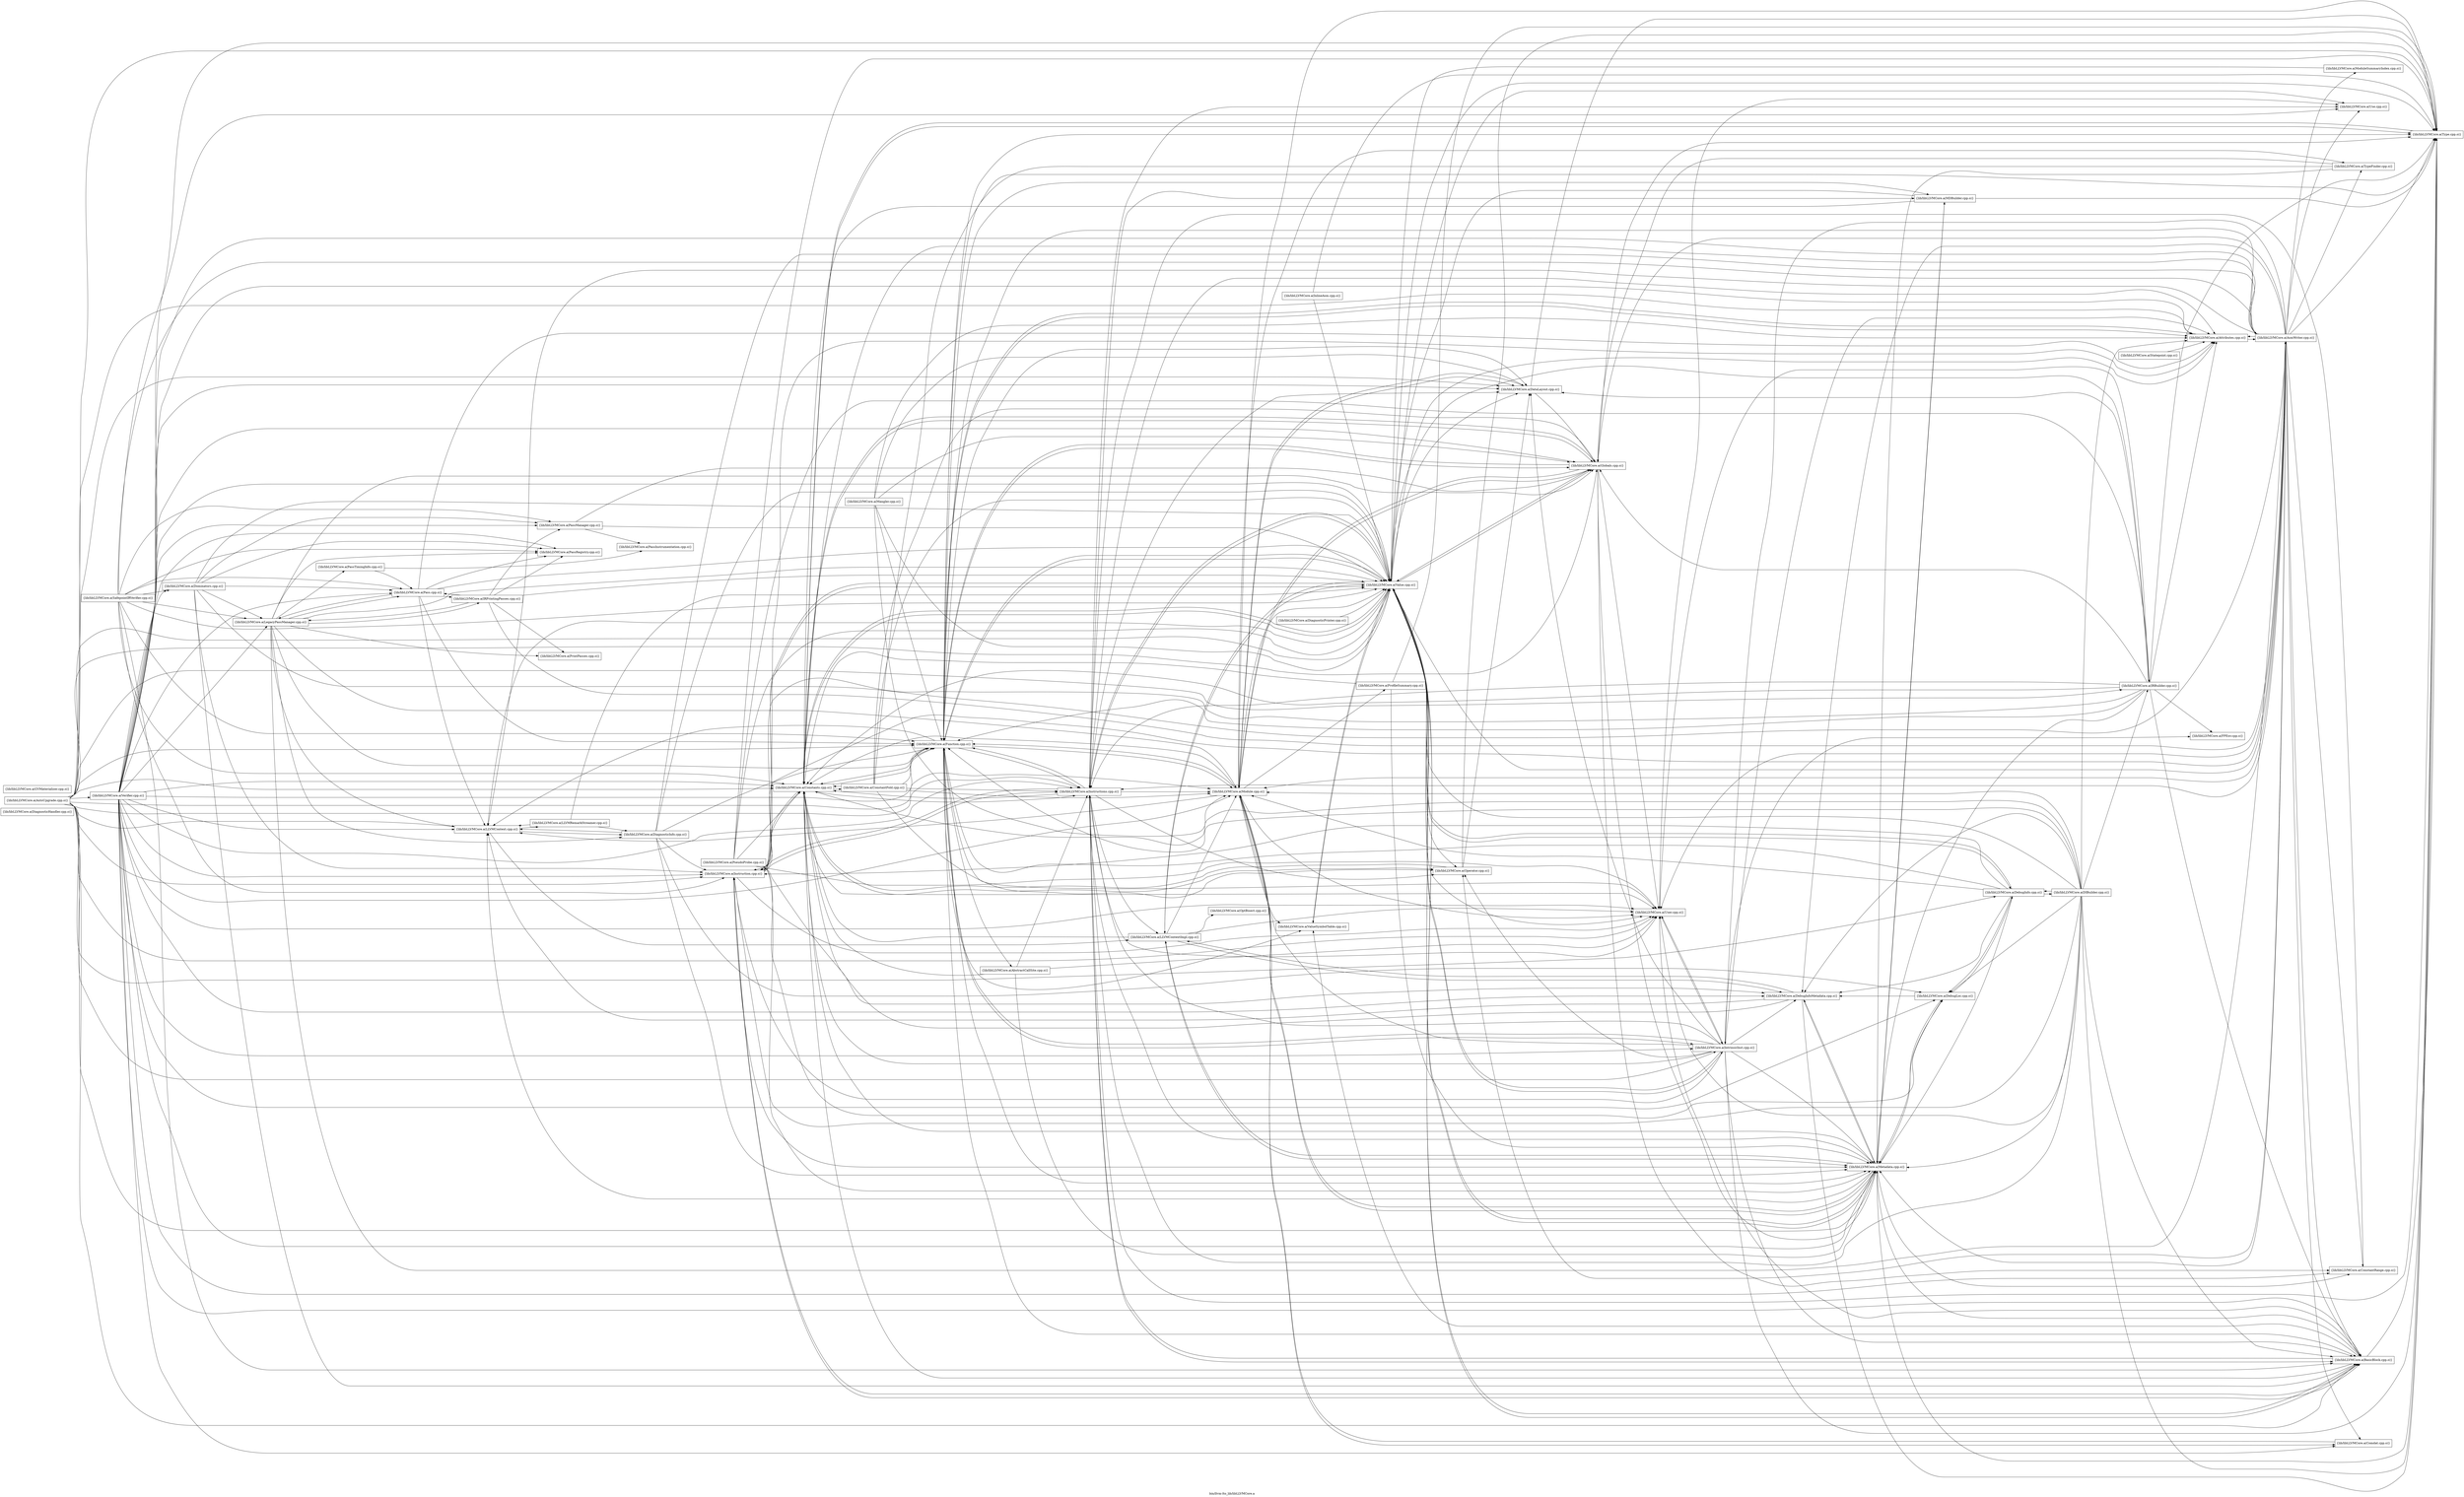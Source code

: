 digraph "bin/llvm-lto_lib/libLLVMCore.a" {
	label="bin/llvm-lto_lib/libLLVMCore.a";
	rankdir=LR;

	Node0x5562627dfb78 [shape=record,shape=box,group=0,label="{lib/libLLVMCore.a(DiagnosticHandler.cpp.o)}"];
	Node0x5562627ccb68 [shape=record,shape=box,group=0,label="{lib/libLLVMCore.a(LLVMContext.cpp.o)}"];
	Node0x5562627ccb68 -> Node0x5562627df308;
	Node0x5562627ccb68 -> Node0x5562627cba88;
	Node0x5562627ccb68 -> Node0x5562627c3e28;
	Node0x5562627e35e8 [shape=record,shape=box,group=0,label="{lib/libLLVMCore.a(Module.cpp.o)}"];
	Node0x5562627e35e8 -> Node0x5562627e3ea8;
	Node0x5562627e35e8 -> Node0x5562627e2648;
	Node0x5562627e35e8 -> Node0x5562627e62e8;
	Node0x5562627e35e8 -> Node0x5562627ddbe8;
	Node0x5562627e35e8 -> Node0x5562627d2d88;
	Node0x5562627e35e8 -> Node0x5562627ccb68;
	Node0x5562627e35e8 -> Node0x5562627e42b8;
	Node0x5562627e35e8 -> Node0x5562627d0308;
	Node0x5562627e35e8 -> Node0x5562627d0588;
	Node0x5562627e35e8 -> Node0x5562627cfea8;
	Node0x5562627e35e8 -> Node0x5562627ce4b8;
	Node0x5562627e35e8 -> Node0x5562627d5f38;
	Node0x5562627e35e8 -> Node0x5562627d6b68;
	Node0x5562627d63e8 [shape=record,shape=box,group=0,label="{lib/libLLVMCore.a(Verifier.cpp.o)}"];
	Node0x5562627d63e8 -> Node0x5562627dde18;
	Node0x5562627d63e8 -> Node0x5562627c3b08;
	Node0x5562627d63e8 -> Node0x5562627e3778;
	Node0x5562627d63e8 -> Node0x5562627e3ea8;
	Node0x5562627d63e8 -> Node0x5562627e4678;
	Node0x5562627d63e8 -> Node0x5562627e2648;
	Node0x5562627d63e8 -> Node0x5562627e62e8;
	Node0x5562627d63e8 -> Node0x5562627e1518;
	Node0x5562627d63e8 -> Node0x5562627e0ca8;
	Node0x5562627d63e8 -> Node0x5562627dee58;
	Node0x5562627d63e8 -> Node0x5562627ddbe8;
	Node0x5562627d63e8 -> Node0x5562627d2d88;
	Node0x5562627d63e8 -> Node0x5562627d0448;
	Node0x5562627d63e8 -> Node0x5562627cf818;
	Node0x5562627d63e8 -> Node0x5562627cff98;
	Node0x5562627d63e8 -> Node0x5562627ccb68;
	Node0x5562627d63e8 -> Node0x5562627c2398;
	Node0x5562627d63e8 -> Node0x5562627e42b8;
	Node0x5562627d63e8 -> Node0x5562627e35e8;
	Node0x5562627d63e8 -> Node0x5562627e6978;
	Node0x5562627d63e8 -> Node0x5562627cde28;
	Node0x5562627d63e8 -> Node0x5562627cd798;
	Node0x5562627d63e8 -> Node0x5562627d0588;
	Node0x5562627d63e8 -> Node0x5562627ce4b8;
	Node0x5562627d63e8 -> Node0x5562627d5f38;
	Node0x5562627c2398 [shape=record,shape=box,group=0,label="{lib/libLLVMCore.a(LegacyPassManager.cpp.o)}"];
	Node0x5562627c2398 -> Node0x5562627dde18;
	Node0x5562627c2398 -> Node0x5562627df308;
	Node0x5562627c2398 -> Node0x5562627ddbe8;
	Node0x5562627c2398 -> Node0x5562627d2d88;
	Node0x5562627c2398 -> Node0x5562627cf4a8;
	Node0x5562627c2398 -> Node0x5562627ccb68;
	Node0x5562627c2398 -> Node0x5562627e35e8;
	Node0x5562627c2398 -> Node0x5562627e6978;
	Node0x5562627c2398 -> Node0x5562627cd798;
	Node0x5562627c2398 -> Node0x5562627cca28;
	Node0x5562627c2398 -> Node0x5562627cbe48;
	Node0x5562627c2398 -> Node0x5562627d5f38;
	Node0x5562627e6978 [shape=record,shape=box,group=0,label="{lib/libLLVMCore.a(Pass.cpp.o)}"];
	Node0x5562627e6978 -> Node0x5562627c3b08;
	Node0x5562627e6978 -> Node0x5562627ddbe8;
	Node0x5562627e6978 -> Node0x5562627cf4a8;
	Node0x5562627e6978 -> Node0x5562627ccb68;
	Node0x5562627e6978 -> Node0x5562627c2398;
	Node0x5562627e6978 -> Node0x5562627cd798;
	Node0x5562627e6978 -> Node0x5562627d5f38;
	Node0x5562627d5f38 [shape=record,shape=box,group=0,label="{lib/libLLVMCore.a(Value.cpp.o)}"];
	Node0x5562627d5f38 -> Node0x5562627c3b08;
	Node0x5562627d5f38 -> Node0x5562627e3778;
	Node0x5562627d5f38 -> Node0x5562627e2648;
	Node0x5562627d5f38 -> Node0x5562627e62e8;
	Node0x5562627d5f38 -> Node0x5562627e6ab8;
	Node0x5562627d5f38 -> Node0x5562627ddbe8;
	Node0x5562627d5f38 -> Node0x5562627d2d88;
	Node0x5562627d5f38 -> Node0x5562627d0448;
	Node0x5562627d5f38 -> Node0x5562627cf818;
	Node0x5562627d5f38 -> Node0x5562627cff98;
	Node0x5562627d5f38 -> Node0x5562627ccb68;
	Node0x5562627d5f38 -> Node0x5562627cba88;
	Node0x5562627d5f38 -> Node0x5562627e42b8;
	Node0x5562627d5f38 -> Node0x5562627e31d8;
	Node0x5562627d5f38 -> Node0x5562627d0588;
	Node0x5562627d5f38 -> Node0x5562627cebe8;
	Node0x5562627d5f38 -> Node0x5562627ce4b8;
	Node0x5562627d5f38 -> Node0x5562627d6b68;
	Node0x5562627c3b08 [shape=record,shape=box,group=0,label="{lib/libLLVMCore.a(Attributes.cpp.o)}"];
	Node0x5562627c3b08 -> Node0x5562627dde18;
	Node0x5562627c3b08 -> Node0x5562627ddbe8;
	Node0x5562627e2648 [shape=record,shape=box,group=0,label="{lib/libLLVMCore.a(Constants.cpp.o)}"];
	Node0x5562627e2648 -> Node0x5562627e2e18;
	Node0x5562627e2648 -> Node0x5562627ddbe8;
	Node0x5562627e2648 -> Node0x5562627d2d88;
	Node0x5562627e2648 -> Node0x5562627d0448;
	Node0x5562627e2648 -> Node0x5562627cf818;
	Node0x5562627e2648 -> Node0x5562627e31d8;
	Node0x5562627e2648 -> Node0x5562627d0588;
	Node0x5562627e2648 -> Node0x5562627ce4b8;
	Node0x5562627e2648 -> Node0x5562627d5f38;
	Node0x5562627c2848 [shape=record,shape=box,group=0,label="{lib/libLLVMCore.a(Mangler.cpp.o)}"];
	Node0x5562627c2848 -> Node0x5562627c3b08;
	Node0x5562627c2848 -> Node0x5562627e62e8;
	Node0x5562627c2848 -> Node0x5562627ddbe8;
	Node0x5562627c2848 -> Node0x5562627d2d88;
	Node0x5562627c2848 -> Node0x5562627e35e8;
	Node0x5562627c2848 -> Node0x5562627d5f38;
	Node0x5562627e42b8 [shape=record,shape=box,group=0,label="{lib/libLLVMCore.a(Metadata.cpp.o)}"];
	Node0x5562627e42b8 -> Node0x5562627e4678;
	Node0x5562627e42b8 -> Node0x5562627e2648;
	Node0x5562627e42b8 -> Node0x5562627e1518;
	Node0x5562627e42b8 -> Node0x5562627e0ca8;
	Node0x5562627e42b8 -> Node0x5562627ccb68;
	Node0x5562627e42b8 -> Node0x5562627cba88;
	Node0x5562627e42b8 -> Node0x5562627c1c18;
	Node0x5562627e42b8 -> Node0x5562627e35e8;
	Node0x5562627e42b8 -> Node0x5562627d0588;
	Node0x5562627e42b8 -> Node0x5562627d5f38;
	Node0x5562627e62e8 [shape=record,shape=box,group=0,label="{lib/libLLVMCore.a(DataLayout.cpp.o)}"];
	Node0x5562627e62e8 -> Node0x5562627d2d88;
	Node0x5562627e62e8 -> Node0x5562627e35e8;
	Node0x5562627e62e8 -> Node0x5562627d0588;
	Node0x5562627df308 [shape=record,shape=box,group=0,label="{lib/libLLVMCore.a(DiagnosticInfo.cpp.o)}"];
	Node0x5562627df308 -> Node0x5562627dde18;
	Node0x5562627df308 -> Node0x5562627e0ca8;
	Node0x5562627df308 -> Node0x5562627ddbe8;
	Node0x5562627df308 -> Node0x5562627d0448;
	Node0x5562627df308 -> Node0x5562627ccb68;
	Node0x5562627df308 -> Node0x5562627e42b8;
	Node0x5562627df308 -> Node0x5562627d5f38;
	Node0x5562627ddbe8 [shape=record,shape=box,group=0,label="{lib/libLLVMCore.a(Function.cpp.o)}"];
	Node0x5562627ddbe8 -> Node0x5562627c3b08;
	Node0x5562627ddbe8 -> Node0x5562627e3778;
	Node0x5562627ddbe8 -> Node0x5562627e2648;
	Node0x5562627ddbe8 -> Node0x5562627e62e8;
	Node0x5562627ddbe8 -> Node0x5562627dd4b8;
	Node0x5562627ddbe8 -> Node0x5562627d2d88;
	Node0x5562627ddbe8 -> Node0x5562627cf818;
	Node0x5562627ddbe8 -> Node0x5562627cff98;
	Node0x5562627ddbe8 -> Node0x5562627ccb68;
	Node0x5562627ddbe8 -> Node0x5562627c1c18;
	Node0x5562627ddbe8 -> Node0x5562627e42b8;
	Node0x5562627ddbe8 -> Node0x5562627e35e8;
	Node0x5562627ddbe8 -> Node0x5562627d0588;
	Node0x5562627ddbe8 -> Node0x5562627ce4b8;
	Node0x5562627ddbe8 -> Node0x5562627d5f38;
	Node0x5562627ddbe8 -> Node0x5562627d6b68;
	Node0x5562627d2d88 [shape=record,shape=box,group=0,label="{lib/libLLVMCore.a(Globals.cpp.o)}"];
	Node0x5562627d2d88 -> Node0x5562627e4678;
	Node0x5562627d2d88 -> Node0x5562627e2648;
	Node0x5562627d2d88 -> Node0x5562627ddbe8;
	Node0x5562627d2d88 -> Node0x5562627e42b8;
	Node0x5562627d2d88 -> Node0x5562627e35e8;
	Node0x5562627d2d88 -> Node0x5562627d0588;
	Node0x5562627d2d88 -> Node0x5562627ce4b8;
	Node0x5562627d2d88 -> Node0x5562627d5f38;
	Node0x5562627d2158 [shape=record,shape=box,group=0,label="{lib/libLLVMCore.a(IRBuilder.cpp.o)}"];
	Node0x5562627d2158 -> Node0x5562627c3b08;
	Node0x5562627d2158 -> Node0x5562627e3778;
	Node0x5562627d2158 -> Node0x5562627e2648;
	Node0x5562627d2158 -> Node0x5562627e62e8;
	Node0x5562627d2158 -> Node0x5562627ddbe8;
	Node0x5562627d2158 -> Node0x5562627d2d88;
	Node0x5562627d2158 -> Node0x5562627ced28;
	Node0x5562627d2158 -> Node0x5562627d0448;
	Node0x5562627d2158 -> Node0x5562627cf818;
	Node0x5562627d2158 -> Node0x5562627e42b8;
	Node0x5562627d2158 -> Node0x5562627d0588;
	Node0x5562627d2158 -> Node0x5562627ce4b8;
	Node0x5562627d2158 -> Node0x5562627d5f38;
	Node0x5562627ce878 [shape=record,shape=box,group=0,label="{lib/libLLVMCore.a(InlineAsm.cpp.o)}"];
	Node0x5562627ce878 -> Node0x5562627d0588;
	Node0x5562627ce878 -> Node0x5562627d5f38;
	Node0x5562627d0448 [shape=record,shape=box,group=0,label="{lib/libLLVMCore.a(Instruction.cpp.o)}"];
	Node0x5562627d0448 -> Node0x5562627c3b08;
	Node0x5562627d0448 -> Node0x5562627e3778;
	Node0x5562627d0448 -> Node0x5562627e2648;
	Node0x5562627d0448 -> Node0x5562627cf818;
	Node0x5562627d0448 -> Node0x5562627e42b8;
	Node0x5562627d0448 -> Node0x5562627ce4b8;
	Node0x5562627d0448 -> Node0x5562627d5f38;
	Node0x5562627cf818 [shape=record,shape=box,group=0,label="{lib/libLLVMCore.a(Instructions.cpp.o)}"];
	Node0x5562627cf818 -> Node0x5562627c3b08;
	Node0x5562627cf818 -> Node0x5562627e3778;
	Node0x5562627cf818 -> Node0x5562627e2648;
	Node0x5562627cf818 -> Node0x5562627e62e8;
	Node0x5562627cf818 -> Node0x5562627ddbe8;
	Node0x5562627cf818 -> Node0x5562627d0448;
	Node0x5562627cf818 -> Node0x5562627cba88;
	Node0x5562627cf818 -> Node0x5562627c1c18;
	Node0x5562627cf818 -> Node0x5562627e42b8;
	Node0x5562627cf818 -> Node0x5562627e35e8;
	Node0x5562627cf818 -> Node0x5562627e31d8;
	Node0x5562627cf818 -> Node0x5562627d0588;
	Node0x5562627cf818 -> Node0x5562627cebe8;
	Node0x5562627cf818 -> Node0x5562627ce4b8;
	Node0x5562627cf818 -> Node0x5562627d5f38;
	Node0x5562627d0588 [shape=record,shape=box,group=0,label="{lib/libLLVMCore.a(Type.cpp.o)}"];
	Node0x5562627d0588 -> Node0x5562627e2648;
	Node0x5562627ce4b8 [shape=record,shape=box,group=0,label="{lib/libLLVMCore.a(User.cpp.o)}"];
	Node0x5562627ce4b8 -> Node0x5562627cff98;
	Node0x5562627ce4b8 -> Node0x5562627cebe8;
	Node0x5562627e3778 [shape=record,shape=box,group=0,label="{lib/libLLVMCore.a(BasicBlock.cpp.o)}"];
	Node0x5562627e3778 -> Node0x5562627e2648;
	Node0x5562627e3778 -> Node0x5562627d0448;
	Node0x5562627e3778 -> Node0x5562627cf818;
	Node0x5562627e3778 -> Node0x5562627e42b8;
	Node0x5562627e3778 -> Node0x5562627d0588;
	Node0x5562627e3778 -> Node0x5562627ce4b8;
	Node0x5562627e3778 -> Node0x5562627d5f38;
	Node0x5562627e3778 -> Node0x5562627d6b68;
	Node0x5562627cff98 [shape=record,shape=box,group=0,label="{lib/libLLVMCore.a(IntrinsicInst.cpp.o)}"];
	Node0x5562627cff98 -> Node0x5562627c3b08;
	Node0x5562627cff98 -> Node0x5562627e3778;
	Node0x5562627cff98 -> Node0x5562627e2648;
	Node0x5562627cff98 -> Node0x5562627e62e8;
	Node0x5562627cff98 -> Node0x5562627e1518;
	Node0x5562627cff98 -> Node0x5562627ddbe8;
	Node0x5562627cff98 -> Node0x5562627ced28;
	Node0x5562627cff98 -> Node0x5562627d0448;
	Node0x5562627cff98 -> Node0x5562627cf818;
	Node0x5562627cff98 -> Node0x5562627e42b8;
	Node0x5562627cff98 -> Node0x5562627e35e8;
	Node0x5562627cff98 -> Node0x5562627e31d8;
	Node0x5562627cff98 -> Node0x5562627d0588;
	Node0x5562627cff98 -> Node0x5562627ce4b8;
	Node0x5562627cff98 -> Node0x5562627d5f38;
	Node0x5562627e31d8 [shape=record,shape=box,group=0,label="{lib/libLLVMCore.a(Operator.cpp.o)}"];
	Node0x5562627e31d8 -> Node0x5562627e2648;
	Node0x5562627e31d8 -> Node0x5562627e62e8;
	Node0x5562627e31d8 -> Node0x5562627d0588;
	Node0x5562627e1518 [shape=record,shape=box,group=0,label="{lib/libLLVMCore.a(DebugInfoMetadata.cpp.o)}"];
	Node0x5562627e1518 -> Node0x5562627e2648;
	Node0x5562627e1518 -> Node0x5562627ccb68;
	Node0x5562627e1518 -> Node0x5562627cba88;
	Node0x5562627e1518 -> Node0x5562627e42b8;
	Node0x5562627e1518 -> Node0x5562627d0588;
	Node0x5562627e4678 [shape=record,shape=box,group=0,label="{lib/libLLVMCore.a(ConstantRange.cpp.o)}"];
	Node0x5562627e4678 -> Node0x5562627cf818;
	Node0x5562627cd798 [shape=record,shape=box,group=0,label="{lib/libLLVMCore.a(PassRegistry.cpp.o)}"];
	Node0x5562627e0ca8 [shape=record,shape=box,group=0,label="{lib/libLLVMCore.a(DebugLoc.cpp.o)}"];
	Node0x5562627e0ca8 -> Node0x5562627e6ab8;
	Node0x5562627e0ca8 -> Node0x5562627e1518;
	Node0x5562627e0ca8 -> Node0x5562627e42b8;
	Node0x5562627dee58 [shape=record,shape=box,group=0,label="{lib/libLLVMCore.a(Dominators.cpp.o)}"];
	Node0x5562627dee58 -> Node0x5562627dde18;
	Node0x5562627dee58 -> Node0x5562627e3778;
	Node0x5562627dee58 -> Node0x5562627d0448;
	Node0x5562627dee58 -> Node0x5562627c2398;
	Node0x5562627dee58 -> Node0x5562627e6978;
	Node0x5562627dee58 -> Node0x5562627cde28;
	Node0x5562627dee58 -> Node0x5562627cd798;
	Node0x5562627dee58 -> Node0x5562627d5f38;
	Node0x5562627cebe8 [shape=record,shape=box,group=0,label="{lib/libLLVMCore.a(Use.cpp.o)}"];
	Node0x5562627c33d8 [shape=record,shape=box,group=0,label="{lib/libLLVMCore.a(AutoUpgrade.cpp.o)}"];
	Node0x5562627c33d8 -> Node0x5562627c3b08;
	Node0x5562627c33d8 -> Node0x5562627e3778;
	Node0x5562627c33d8 -> Node0x5562627e2648;
	Node0x5562627c33d8 -> Node0x5562627e62e8;
	Node0x5562627c33d8 -> Node0x5562627e6ab8;
	Node0x5562627c33d8 -> Node0x5562627ddbe8;
	Node0x5562627c33d8 -> Node0x5562627d2d88;
	Node0x5562627c33d8 -> Node0x5562627d2158;
	Node0x5562627c33d8 -> Node0x5562627d0448;
	Node0x5562627c33d8 -> Node0x5562627cf818;
	Node0x5562627c33d8 -> Node0x5562627cff98;
	Node0x5562627c33d8 -> Node0x5562627ccb68;
	Node0x5562627c33d8 -> Node0x5562627e42b8;
	Node0x5562627c33d8 -> Node0x5562627e35e8;
	Node0x5562627c33d8 -> Node0x5562627d0588;
	Node0x5562627c33d8 -> Node0x5562627ce4b8;
	Node0x5562627c33d8 -> Node0x5562627d5f38;
	Node0x5562627c33d8 -> Node0x5562627d63e8;
	Node0x5562627e6ab8 [shape=record,shape=box,group=0,label="{lib/libLLVMCore.a(DebugInfo.cpp.o)}"];
	Node0x5562627e6ab8 -> Node0x5562627e3598;
	Node0x5562627e6ab8 -> Node0x5562627e1518;
	Node0x5562627e6ab8 -> Node0x5562627e0ca8;
	Node0x5562627e6ab8 -> Node0x5562627ddbe8;
	Node0x5562627e6ab8 -> Node0x5562627d0448;
	Node0x5562627e6ab8 -> Node0x5562627e42b8;
	Node0x5562627e6ab8 -> Node0x5562627e35e8;
	Node0x5562627e6ab8 -> Node0x5562627d5f38;
	Node0x5562627dc9c8 [shape=record,shape=box,group=0,label="{lib/libLLVMCore.a(GVMaterializer.cpp.o)}"];
	Node0x5562627e3d68 [shape=record,shape=box,group=0,label="{lib/libLLVMCore.a(ModuleSummaryIndex.cpp.o)}"];
	Node0x5562627e3d68 -> Node0x5562627d5f38;
	Node0x5562627e3ea8 [shape=record,shape=box,group=0,label="{lib/libLLVMCore.a(Comdat.cpp.o)}"];
	Node0x5562627e3ea8 -> Node0x5562627e35e8;
	Node0x5562627dde18 [shape=record,shape=box,group=0,label="{lib/libLLVMCore.a(AsmWriter.cpp.o)}"];
	Node0x5562627dde18 -> Node0x5562627c3b08;
	Node0x5562627dde18 -> Node0x5562627e3778;
	Node0x5562627dde18 -> Node0x5562627e3ea8;
	Node0x5562627dde18 -> Node0x5562627e4678;
	Node0x5562627dde18 -> Node0x5562627e2648;
	Node0x5562627dde18 -> Node0x5562627e1518;
	Node0x5562627dde18 -> Node0x5562627ddbe8;
	Node0x5562627dde18 -> Node0x5562627d2d88;
	Node0x5562627dde18 -> Node0x5562627d0448;
	Node0x5562627dde18 -> Node0x5562627cf818;
	Node0x5562627dde18 -> Node0x5562627cff98;
	Node0x5562627dde18 -> Node0x5562627ccb68;
	Node0x5562627dde18 -> Node0x5562627e42b8;
	Node0x5562627dde18 -> Node0x5562627e35e8;
	Node0x5562627dde18 -> Node0x5562627e3d68;
	Node0x5562627dde18 -> Node0x5562627e31d8;
	Node0x5562627dde18 -> Node0x5562627d0588;
	Node0x5562627dde18 -> Node0x5562627cfea8;
	Node0x5562627dde18 -> Node0x5562627cebe8;
	Node0x5562627dde18 -> Node0x5562627ce4b8;
	Node0x5562627dde18 -> Node0x5562627d5f38;
	Node0x5562627cbe48 [shape=record,shape=box,group=0,label="{lib/libLLVMCore.a(PrintPasses.cpp.o)}"];
	Node0x5562627cf4a8 [shape=record,shape=box,group=0,label="{lib/libLLVMCore.a(IRPrintingPasses.cpp.o)}"];
	Node0x5562627cf4a8 -> Node0x5562627dde18;
	Node0x5562627cf4a8 -> Node0x5562627c2398;
	Node0x5562627cf4a8 -> Node0x5562627e6978;
	Node0x5562627cf4a8 -> Node0x5562627cde28;
	Node0x5562627cf4a8 -> Node0x5562627cd798;
	Node0x5562627cf4a8 -> Node0x5562627cbe48;
	Node0x5562627cf4a8 -> Node0x5562627d5f38;
	Node0x5562627cca28 [shape=record,shape=box,group=0,label="{lib/libLLVMCore.a(PassTimingInfo.cpp.o)}"];
	Node0x5562627cca28 -> Node0x5562627e6978;
	Node0x5562627cca28 -> Node0x5562627cd018;
	Node0x5562627c1c18 [shape=record,shape=box,group=0,label="{lib/libLLVMCore.a(MDBuilder.cpp.o)}"];
	Node0x5562627c1c18 -> Node0x5562627e2648;
	Node0x5562627c1c18 -> Node0x5562627e42b8;
	Node0x5562627c1c18 -> Node0x5562627d0588;
	Node0x5562627c1c18 -> Node0x5562627d5f38;
	Node0x5562627cde28 [shape=record,shape=box,group=0,label="{lib/libLLVMCore.a(PassManager.cpp.o)}"];
	Node0x5562627cde28 -> Node0x5562627d2d88;
	Node0x5562627cde28 -> Node0x5562627cd018;
	Node0x5562627cde28 -> Node0x5562627d5f38;
	Node0x5562627e3598 [shape=record,shape=box,group=0,label="{lib/libLLVMCore.a(DIBuilder.cpp.o)}"];
	Node0x5562627e3598 -> Node0x5562627c3b08;
	Node0x5562627e3598 -> Node0x5562627e3778;
	Node0x5562627e3598 -> Node0x5562627e2648;
	Node0x5562627e3598 -> Node0x5562627e6ab8;
	Node0x5562627e3598 -> Node0x5562627e1518;
	Node0x5562627e3598 -> Node0x5562627e0ca8;
	Node0x5562627e3598 -> Node0x5562627ddbe8;
	Node0x5562627e3598 -> Node0x5562627d2158;
	Node0x5562627e3598 -> Node0x5562627d0448;
	Node0x5562627e3598 -> Node0x5562627cf818;
	Node0x5562627e3598 -> Node0x5562627e42b8;
	Node0x5562627e3598 -> Node0x5562627e35e8;
	Node0x5562627e3598 -> Node0x5562627d0588;
	Node0x5562627e3598 -> Node0x5562627ce4b8;
	Node0x5562627e3598 -> Node0x5562627d5f38;
	Node0x5562627cfea8 [shape=record,shape=box,group=0,label="{lib/libLLVMCore.a(TypeFinder.cpp.o)}"];
	Node0x5562627cfea8 -> Node0x5562627ddbe8;
	Node0x5562627cfea8 -> Node0x5562627d2d88;
	Node0x5562627cfea8 -> Node0x5562627e42b8;
	Node0x5562627d6b68 [shape=record,shape=box,group=0,label="{lib/libLLVMCore.a(ValueSymbolTable.cpp.o)}"];
	Node0x5562627d6b68 -> Node0x5562627d5f38;
	Node0x5562627e2e18 [shape=record,shape=box,group=0,label="{lib/libLLVMCore.a(ConstantFold.cpp.o)}"];
	Node0x5562627e2e18 -> Node0x5562627e2648;
	Node0x5562627e2e18 -> Node0x5562627ddbe8;
	Node0x5562627e2e18 -> Node0x5562627d2d88;
	Node0x5562627e2e18 -> Node0x5562627cf818;
	Node0x5562627e2e18 -> Node0x5562627e35e8;
	Node0x5562627e2e18 -> Node0x5562627e31d8;
	Node0x5562627e2e18 -> Node0x5562627d0588;
	Node0x5562627e2e18 -> Node0x5562627d5f38;
	Node0x5562627cba88 [shape=record,shape=box,group=0,label="{lib/libLLVMCore.a(LLVMContextImpl.cpp.o)}"];
	Node0x5562627cba88 -> Node0x5562627e2648;
	Node0x5562627cba88 -> Node0x5562627e1518;
	Node0x5562627cba88 -> Node0x5562627e42b8;
	Node0x5562627cba88 -> Node0x5562627e35e8;
	Node0x5562627cba88 -> Node0x5562627e2508;
	Node0x5562627cba88 -> Node0x5562627ce4b8;
	Node0x5562627cba88 -> Node0x5562627d5f38;
	Node0x5562627df588 [shape=record,shape=box,group=0,label="{lib/libLLVMCore.a(DiagnosticPrinter.cpp.o)}"];
	Node0x5562627df588 -> Node0x5562627d5f38;
	Node0x5562627dd4b8 [shape=record,shape=box,group=0,label="{lib/libLLVMCore.a(AbstractCallSite.cpp.o)}"];
	Node0x5562627dd4b8 -> Node0x5562627e2648;
	Node0x5562627dd4b8 -> Node0x5562627cf818;
	Node0x5562627dd4b8 -> Node0x5562627e42b8;
	Node0x5562627dd4b8 -> Node0x5562627ce4b8;
	Node0x5562627ced28 [shape=record,shape=box,group=0,label="{lib/libLLVMCore.a(FPEnv.cpp.o)}"];
	Node0x5562627c3e28 [shape=record,shape=box,group=0,label="{lib/libLLVMCore.a(LLVMRemarkStreamer.cpp.o)}"];
	Node0x5562627c3e28 -> Node0x5562627df308;
	Node0x5562627c3e28 -> Node0x5562627ccb68;
	Node0x5562627c3e28 -> Node0x5562627d5f38;
	Node0x5562627e2508 [shape=record,shape=box,group=0,label="{lib/libLLVMCore.a(OptBisect.cpp.o)}"];
	Node0x5562627d0308 [shape=record,shape=box,group=0,label="{lib/libLLVMCore.a(ProfileSummary.cpp.o)}"];
	Node0x5562627d0308 -> Node0x5562627e2648;
	Node0x5562627d0308 -> Node0x5562627e42b8;
	Node0x5562627d0308 -> Node0x5562627d0588;
	Node0x5562627cd018 [shape=record,shape=box,group=0,label="{lib/libLLVMCore.a(PassInstrumentation.cpp.o)}"];
	Node0x5562627e7198 [shape=record,shape=box,group=0,label="{lib/libLLVMCore.a(Statepoint.cpp.o)}"];
	Node0x5562627e7198 -> Node0x5562627c3b08;
	Node0x5562627e52a8 [shape=record,shape=box,group=0,label="{lib/libLLVMCore.a(SafepointIRVerifier.cpp.o)}"];
	Node0x5562627e52a8 -> Node0x5562627dde18;
	Node0x5562627e52a8 -> Node0x5562627e3778;
	Node0x5562627e52a8 -> Node0x5562627e2648;
	Node0x5562627e52a8 -> Node0x5562627dee58;
	Node0x5562627e52a8 -> Node0x5562627ddbe8;
	Node0x5562627e52a8 -> Node0x5562627d0448;
	Node0x5562627e52a8 -> Node0x5562627c2398;
	Node0x5562627e52a8 -> Node0x5562627e6978;
	Node0x5562627e52a8 -> Node0x5562627cde28;
	Node0x5562627e52a8 -> Node0x5562627cd798;
	Node0x5562627e52a8 -> Node0x5562627cebe8;
	Node0x5562627e52a8 -> Node0x5562627d5f38;
	Node0x5562627c2938 [shape=record,shape=box,group=0,label="{lib/libLLVMCore.a(PseudoProbe.cpp.o)}"];
	Node0x5562627c2938 -> Node0x5562627e2648;
	Node0x5562627c2938 -> Node0x5562627e1518;
	Node0x5562627c2938 -> Node0x5562627e0ca8;
	Node0x5562627c2938 -> Node0x5562627d2158;
	Node0x5562627c2938 -> Node0x5562627e42b8;
	Node0x5562627c2938 -> Node0x5562627d0588;
	Node0x5562627c2938 -> Node0x5562627ce4b8;
	Node0x5562627c2938 -> Node0x5562627d5f38;
}
